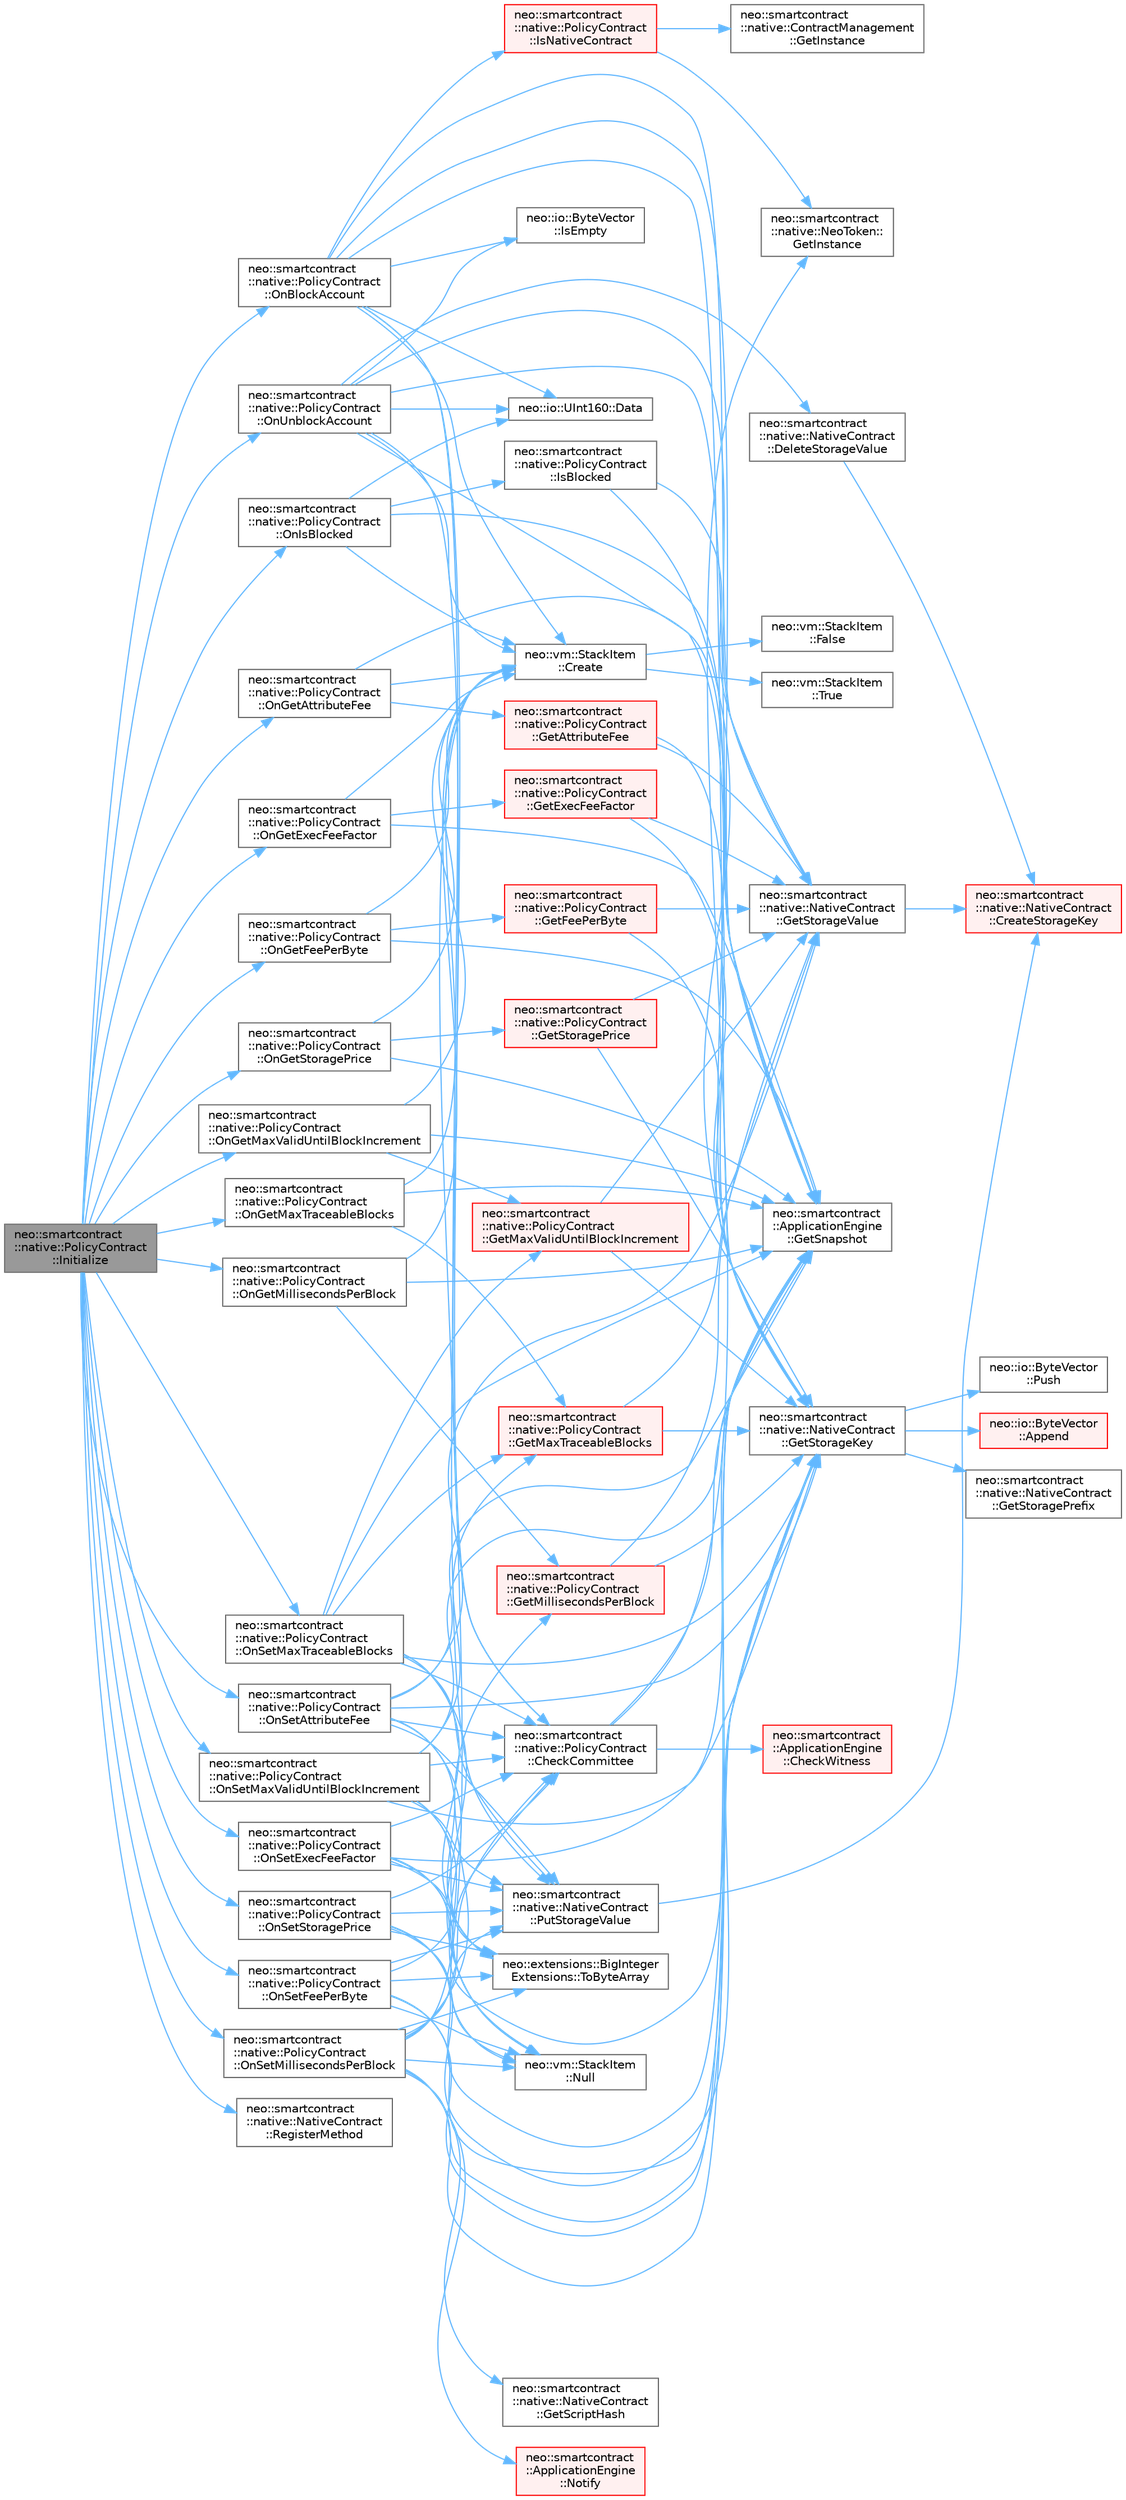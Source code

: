 digraph "neo::smartcontract::native::PolicyContract::Initialize"
{
 // LATEX_PDF_SIZE
  bgcolor="transparent";
  edge [fontname=Helvetica,fontsize=10,labelfontname=Helvetica,labelfontsize=10];
  node [fontname=Helvetica,fontsize=10,shape=box,height=0.2,width=0.4];
  rankdir="LR";
  Node1 [id="Node000001",label="neo::smartcontract\l::native::PolicyContract\l::Initialize",height=0.2,width=0.4,color="gray40", fillcolor="grey60", style="filled", fontcolor="black",tooltip="Initializes the contract."];
  Node1 -> Node2 [id="edge1_Node000001_Node000002",color="steelblue1",style="solid",tooltip=" "];
  Node2 [id="Node000002",label="neo::smartcontract\l::native::PolicyContract\l::OnBlockAccount",height=0.2,width=0.4,color="grey40", fillcolor="white", style="filled",URL="$classneo_1_1smartcontract_1_1native_1_1_policy_contract.html#a912b546ecb9a828fe6c9203e3ff3394f",tooltip="Handles the blockAccount method."];
  Node2 -> Node3 [id="edge2_Node000002_Node000003",color="steelblue1",style="solid",tooltip=" "];
  Node3 [id="Node000003",label="neo::smartcontract\l::native::PolicyContract\l::CheckCommittee",height=0.2,width=0.4,color="grey40", fillcolor="white", style="filled",URL="$classneo_1_1smartcontract_1_1native_1_1_policy_contract.html#aca15cffb7ec8a07449e4a2a5b62e0606",tooltip="Checks if the committee witness is present."];
  Node3 -> Node4 [id="edge3_Node000003_Node000004",color="steelblue1",style="solid",tooltip=" "];
  Node4 [id="Node000004",label="neo::smartcontract\l::ApplicationEngine\l::CheckWitness",height=0.2,width=0.4,color="red", fillcolor="#FFF0F0", style="filled",URL="$classneo_1_1smartcontract_1_1_application_engine.html#a4be82b2a3a2a0e53de3b731ac2418e91",tooltip="Checks if the witness is valid."];
  Node3 -> Node22 [id="edge4_Node000003_Node000022",color="steelblue1",style="solid",tooltip=" "];
  Node22 [id="Node000022",label="neo::smartcontract\l::native::NeoToken::\lGetInstance",height=0.2,width=0.4,color="grey40", fillcolor="white", style="filled",URL="$classneo_1_1smartcontract_1_1native_1_1_neo_token.html#a90cb76fc97b70fbb68bd14545704e463",tooltip="Gets the instance."];
  Node3 -> Node23 [id="edge5_Node000003_Node000023",color="steelblue1",style="solid",tooltip=" "];
  Node23 [id="Node000023",label="neo::smartcontract\l::ApplicationEngine\l::GetSnapshot",height=0.2,width=0.4,color="grey40", fillcolor="white", style="filled",URL="$classneo_1_1smartcontract_1_1_application_engine.html#a4b11ba8a68aa0ac32ba0263c293ff1e4",tooltip="Gets the snapshot."];
  Node2 -> Node24 [id="edge6_Node000002_Node000024",color="steelblue1",style="solid",tooltip=" "];
  Node24 [id="Node000024",label="neo::vm::StackItem\l::Create",height=0.2,width=0.4,color="grey40", fillcolor="white", style="filled",URL="$classneo_1_1vm_1_1_stack_item.html#a1d67a8c02d58d56410378b997c2e7855",tooltip="Creates a primitive stack item."];
  Node24 -> Node25 [id="edge7_Node000024_Node000025",color="steelblue1",style="solid",tooltip=" "];
  Node25 [id="Node000025",label="neo::vm::StackItem\l::False",height=0.2,width=0.4,color="grey40", fillcolor="white", style="filled",URL="$classneo_1_1vm_1_1_stack_item.html#a759c1a70f6481936eb089083a5fa2d4e",tooltip="Gets the false stack item."];
  Node24 -> Node26 [id="edge8_Node000024_Node000026",color="steelblue1",style="solid",tooltip=" "];
  Node26 [id="Node000026",label="neo::vm::StackItem\l::True",height=0.2,width=0.4,color="grey40", fillcolor="white", style="filled",URL="$classneo_1_1vm_1_1_stack_item.html#ac5c88a02b66663d80e61942bb425391c",tooltip="Gets the true stack item."];
  Node2 -> Node27 [id="edge9_Node000002_Node000027",color="steelblue1",style="solid",tooltip=" "];
  Node27 [id="Node000027",label="neo::io::UInt160::Data",height=0.2,width=0.4,color="grey40", fillcolor="white", style="filled",URL="$classneo_1_1io_1_1_u_int160.html#ad3022981ff7dc5b1928972035b8c81e6",tooltip="Gets a pointer to the data."];
  Node2 -> Node23 [id="edge10_Node000002_Node000023",color="steelblue1",style="solid",tooltip=" "];
  Node2 -> Node28 [id="edge11_Node000002_Node000028",color="steelblue1",style="solid",tooltip=" "];
  Node28 [id="Node000028",label="neo::smartcontract\l::native::NativeContract\l::GetStorageKey",height=0.2,width=0.4,color="grey40", fillcolor="white", style="filled",URL="$classneo_1_1smartcontract_1_1native_1_1_native_contract.html#aaa080efcc4d7deced7aded7bb968cd9c",tooltip="Gets the storage key."];
  Node28 -> Node16 [id="edge12_Node000028_Node000016",color="steelblue1",style="solid",tooltip=" "];
  Node16 [id="Node000016",label="neo::io::ByteVector\l::Append",height=0.2,width=0.4,color="red", fillcolor="#FFF0F0", style="filled",URL="$classneo_1_1io_1_1_byte_vector.html#a08fe2080218bc11daedc416387e6f37e",tooltip="Appends data to the ByteVector."];
  Node28 -> Node29 [id="edge13_Node000028_Node000029",color="steelblue1",style="solid",tooltip=" "];
  Node29 [id="Node000029",label="neo::smartcontract\l::native::NativeContract\l::GetStoragePrefix",height=0.2,width=0.4,color="grey40", fillcolor="white", style="filled",URL="$classneo_1_1smartcontract_1_1native_1_1_native_contract.html#a6d9998fc6c7dbedcc447f403fddb6d08",tooltip="Gets the storage prefix."];
  Node28 -> Node19 [id="edge14_Node000028_Node000019",color="steelblue1",style="solid",tooltip=" "];
  Node19 [id="Node000019",label="neo::io::ByteVector\l::Push",height=0.2,width=0.4,color="grey40", fillcolor="white", style="filled",URL="$classneo_1_1io_1_1_byte_vector.html#a57eb840afcbc9cd7b784081f9f546dab",tooltip="Pushes a byte to the end of the ByteVector."];
  Node2 -> Node30 [id="edge15_Node000002_Node000030",color="steelblue1",style="solid",tooltip=" "];
  Node30 [id="Node000030",label="neo::smartcontract\l::native::NativeContract\l::GetStorageValue",height=0.2,width=0.4,color="grey40", fillcolor="white", style="filled",URL="$classneo_1_1smartcontract_1_1native_1_1_native_contract.html#aa8eed221a7bf2bce103f7e1fef187e6c",tooltip="Gets the storage value."];
  Node30 -> Node31 [id="edge16_Node000030_Node000031",color="steelblue1",style="solid",tooltip=" "];
  Node31 [id="Node000031",label="neo::smartcontract\l::native::NativeContract\l::CreateStorageKey",height=0.2,width=0.4,color="red", fillcolor="#FFF0F0", style="filled",URL="$classneo_1_1smartcontract_1_1native_1_1_native_contract.html#a5a9ec24cc4c1584fb00fdf32f614dbd8",tooltip="Creates a storage key with the specified prefix."];
  Node2 -> Node35 [id="edge17_Node000002_Node000035",color="steelblue1",style="solid",tooltip=" "];
  Node35 [id="Node000035",label="neo::io::ByteVector\l::IsEmpty",height=0.2,width=0.4,color="grey40", fillcolor="white", style="filled",URL="$classneo_1_1io_1_1_byte_vector.html#ad7fd9d0c089e7f2c3c930489ebee1528",tooltip="Checks if the ByteVector is empty."];
  Node2 -> Node36 [id="edge18_Node000002_Node000036",color="steelblue1",style="solid",tooltip=" "];
  Node36 [id="Node000036",label="neo::smartcontract\l::native::PolicyContract\l::IsNativeContract",height=0.2,width=0.4,color="red", fillcolor="#FFF0F0", style="filled",URL="$classneo_1_1smartcontract_1_1native_1_1_policy_contract.html#aa501d73f65ab154da2fb7b08bd813fb4",tooltip="Checks if the given script hash belongs to a native contract."];
  Node36 -> Node37 [id="edge19_Node000036_Node000037",color="steelblue1",style="solid",tooltip=" "];
  Node37 [id="Node000037",label="neo::smartcontract\l::native::ContractManagement\l::GetInstance",height=0.2,width=0.4,color="grey40", fillcolor="white", style="filled",URL="$classneo_1_1smartcontract_1_1native_1_1_contract_management.html#a3a6a33bfaa5763d7888d6be182f2ca72",tooltip="Gets the instance."];
  Node36 -> Node22 [id="edge20_Node000036_Node000022",color="steelblue1",style="solid",tooltip=" "];
  Node2 -> Node45 [id="edge21_Node000002_Node000045",color="steelblue1",style="solid",tooltip=" "];
  Node45 [id="Node000045",label="neo::smartcontract\l::native::NativeContract\l::PutStorageValue",height=0.2,width=0.4,color="grey40", fillcolor="white", style="filled",URL="$classneo_1_1smartcontract_1_1native_1_1_native_contract.html#a88e6f4aa548d073c5740d1eb0f59f91e",tooltip="Puts the storage value."];
  Node45 -> Node31 [id="edge22_Node000045_Node000031",color="steelblue1",style="solid",tooltip=" "];
  Node1 -> Node46 [id="edge23_Node000001_Node000046",color="steelblue1",style="solid",tooltip=" "];
  Node46 [id="Node000046",label="neo::smartcontract\l::native::PolicyContract\l::OnGetAttributeFee",height=0.2,width=0.4,color="grey40", fillcolor="white", style="filled",URL="$classneo_1_1smartcontract_1_1native_1_1_policy_contract.html#a6738015e5dae23c69063b70e7a8725ed",tooltip="Handles the getAttributeFee method."];
  Node46 -> Node24 [id="edge24_Node000046_Node000024",color="steelblue1",style="solid",tooltip=" "];
  Node46 -> Node47 [id="edge25_Node000046_Node000047",color="steelblue1",style="solid",tooltip=" "];
  Node47 [id="Node000047",label="neo::smartcontract\l::native::PolicyContract\l::GetAttributeFee",height=0.2,width=0.4,color="red", fillcolor="#FFF0F0", style="filled",URL="$classneo_1_1smartcontract_1_1native_1_1_policy_contract.html#a93d1a8664fb96c3ca5b17b4199e3da97",tooltip="Gets the attribute fee."];
  Node47 -> Node28 [id="edge26_Node000047_Node000028",color="steelblue1",style="solid",tooltip=" "];
  Node47 -> Node30 [id="edge27_Node000047_Node000030",color="steelblue1",style="solid",tooltip=" "];
  Node46 -> Node23 [id="edge28_Node000046_Node000023",color="steelblue1",style="solid",tooltip=" "];
  Node1 -> Node55 [id="edge29_Node000001_Node000055",color="steelblue1",style="solid",tooltip=" "];
  Node55 [id="Node000055",label="neo::smartcontract\l::native::PolicyContract\l::OnGetExecFeeFactor",height=0.2,width=0.4,color="grey40", fillcolor="white", style="filled",URL="$classneo_1_1smartcontract_1_1native_1_1_policy_contract.html#a77406328b2b05e13bdd1dd7ed926070f",tooltip="Handles the getExecFeeFactor method."];
  Node55 -> Node24 [id="edge30_Node000055_Node000024",color="steelblue1",style="solid",tooltip=" "];
  Node55 -> Node56 [id="edge31_Node000055_Node000056",color="steelblue1",style="solid",tooltip=" "];
  Node56 [id="Node000056",label="neo::smartcontract\l::native::PolicyContract\l::GetExecFeeFactor",height=0.2,width=0.4,color="red", fillcolor="#FFF0F0", style="filled",URL="$classneo_1_1smartcontract_1_1native_1_1_policy_contract.html#a51ff0c03d169108af56549b19ab0e462",tooltip="Gets the execution fee factor. This is a multiplier that can be adjusted by the committee to adjust t..."];
  Node56 -> Node28 [id="edge32_Node000056_Node000028",color="steelblue1",style="solid",tooltip=" "];
  Node56 -> Node30 [id="edge33_Node000056_Node000030",color="steelblue1",style="solid",tooltip=" "];
  Node55 -> Node23 [id="edge34_Node000055_Node000023",color="steelblue1",style="solid",tooltip=" "];
  Node1 -> Node57 [id="edge35_Node000001_Node000057",color="steelblue1",style="solid",tooltip=" "];
  Node57 [id="Node000057",label="neo::smartcontract\l::native::PolicyContract\l::OnGetFeePerByte",height=0.2,width=0.4,color="grey40", fillcolor="white", style="filled",URL="$classneo_1_1smartcontract_1_1native_1_1_policy_contract.html#aee7c28e3475dc966258705e6c734455c",tooltip="Handles the getFeePerByte method."];
  Node57 -> Node24 [id="edge36_Node000057_Node000024",color="steelblue1",style="solid",tooltip=" "];
  Node57 -> Node58 [id="edge37_Node000057_Node000058",color="steelblue1",style="solid",tooltip=" "];
  Node58 [id="Node000058",label="neo::smartcontract\l::native::PolicyContract\l::GetFeePerByte",height=0.2,width=0.4,color="red", fillcolor="#FFF0F0", style="filled",URL="$classneo_1_1smartcontract_1_1native_1_1_policy_contract.html#a26a358e07ab738297657645e1048714a",tooltip="Gets the fee per byte."];
  Node58 -> Node28 [id="edge38_Node000058_Node000028",color="steelblue1",style="solid",tooltip=" "];
  Node58 -> Node30 [id="edge39_Node000058_Node000030",color="steelblue1",style="solid",tooltip=" "];
  Node57 -> Node23 [id="edge40_Node000057_Node000023",color="steelblue1",style="solid",tooltip=" "];
  Node1 -> Node60 [id="edge41_Node000001_Node000060",color="steelblue1",style="solid",tooltip=" "];
  Node60 [id="Node000060",label="neo::smartcontract\l::native::PolicyContract\l::OnGetMaxTraceableBlocks",height=0.2,width=0.4,color="grey40", fillcolor="white", style="filled",URL="$classneo_1_1smartcontract_1_1native_1_1_policy_contract.html#af419198fa06049e059c147490a25ff39",tooltip="Handles the getMaxTraceableBlocks method."];
  Node60 -> Node24 [id="edge42_Node000060_Node000024",color="steelblue1",style="solid",tooltip=" "];
  Node60 -> Node61 [id="edge43_Node000060_Node000061",color="steelblue1",style="solid",tooltip=" "];
  Node61 [id="Node000061",label="neo::smartcontract\l::native::PolicyContract\l::GetMaxTraceableBlocks",height=0.2,width=0.4,color="red", fillcolor="#FFF0F0", style="filled",URL="$classneo_1_1smartcontract_1_1native_1_1_policy_contract.html#a34b17a98ff20b2dc6b31393733e5eaa9",tooltip="Gets the max traceable blocks."];
  Node61 -> Node28 [id="edge44_Node000061_Node000028",color="steelblue1",style="solid",tooltip=" "];
  Node61 -> Node30 [id="edge45_Node000061_Node000030",color="steelblue1",style="solid",tooltip=" "];
  Node60 -> Node23 [id="edge46_Node000060_Node000023",color="steelblue1",style="solid",tooltip=" "];
  Node1 -> Node62 [id="edge47_Node000001_Node000062",color="steelblue1",style="solid",tooltip=" "];
  Node62 [id="Node000062",label="neo::smartcontract\l::native::PolicyContract\l::OnGetMaxValidUntilBlockIncrement",height=0.2,width=0.4,color="grey40", fillcolor="white", style="filled",URL="$classneo_1_1smartcontract_1_1native_1_1_policy_contract.html#a7c1c0231c0b4a834117d6493adc36737",tooltip="Handles the getMaxValidUntilBlockIncrement method."];
  Node62 -> Node24 [id="edge48_Node000062_Node000024",color="steelblue1",style="solid",tooltip=" "];
  Node62 -> Node63 [id="edge49_Node000062_Node000063",color="steelblue1",style="solid",tooltip=" "];
  Node63 [id="Node000063",label="neo::smartcontract\l::native::PolicyContract\l::GetMaxValidUntilBlockIncrement",height=0.2,width=0.4,color="red", fillcolor="#FFF0F0", style="filled",URL="$classneo_1_1smartcontract_1_1native_1_1_policy_contract.html#a82eed1e13678cf97bf8d7dd9d0686372",tooltip="Gets the max valid until block increment."];
  Node63 -> Node28 [id="edge50_Node000063_Node000028",color="steelblue1",style="solid",tooltip=" "];
  Node63 -> Node30 [id="edge51_Node000063_Node000030",color="steelblue1",style="solid",tooltip=" "];
  Node62 -> Node23 [id="edge52_Node000062_Node000023",color="steelblue1",style="solid",tooltip=" "];
  Node1 -> Node64 [id="edge53_Node000001_Node000064",color="steelblue1",style="solid",tooltip=" "];
  Node64 [id="Node000064",label="neo::smartcontract\l::native::PolicyContract\l::OnGetMillisecondsPerBlock",height=0.2,width=0.4,color="grey40", fillcolor="white", style="filled",URL="$classneo_1_1smartcontract_1_1native_1_1_policy_contract.html#a34adbe6f469c88e4f2b003830a19b09e",tooltip="Handles the getMillisecondsPerBlock method."];
  Node64 -> Node24 [id="edge54_Node000064_Node000024",color="steelblue1",style="solid",tooltip=" "];
  Node64 -> Node65 [id="edge55_Node000064_Node000065",color="steelblue1",style="solid",tooltip=" "];
  Node65 [id="Node000065",label="neo::smartcontract\l::native::PolicyContract\l::GetMillisecondsPerBlock",height=0.2,width=0.4,color="red", fillcolor="#FFF0F0", style="filled",URL="$classneo_1_1smartcontract_1_1native_1_1_policy_contract.html#ae5a3067238b25a43ec0f99915585de88",tooltip="Gets the milliseconds per block."];
  Node65 -> Node28 [id="edge56_Node000065_Node000028",color="steelblue1",style="solid",tooltip=" "];
  Node65 -> Node30 [id="edge57_Node000065_Node000030",color="steelblue1",style="solid",tooltip=" "];
  Node64 -> Node23 [id="edge58_Node000064_Node000023",color="steelblue1",style="solid",tooltip=" "];
  Node1 -> Node66 [id="edge59_Node000001_Node000066",color="steelblue1",style="solid",tooltip=" "];
  Node66 [id="Node000066",label="neo::smartcontract\l::native::PolicyContract\l::OnGetStoragePrice",height=0.2,width=0.4,color="grey40", fillcolor="white", style="filled",URL="$classneo_1_1smartcontract_1_1native_1_1_policy_contract.html#a1b3ab139977cad414ebc7058ed8efff1",tooltip="Handles the getStoragePrice method."];
  Node66 -> Node24 [id="edge60_Node000066_Node000024",color="steelblue1",style="solid",tooltip=" "];
  Node66 -> Node23 [id="edge61_Node000066_Node000023",color="steelblue1",style="solid",tooltip=" "];
  Node66 -> Node67 [id="edge62_Node000066_Node000067",color="steelblue1",style="solid",tooltip=" "];
  Node67 [id="Node000067",label="neo::smartcontract\l::native::PolicyContract\l::GetStoragePrice",height=0.2,width=0.4,color="red", fillcolor="#FFF0F0", style="filled",URL="$classneo_1_1smartcontract_1_1native_1_1_policy_contract.html#a8f635fb6738c121c37e34c54a72d7141",tooltip="Gets the storage price."];
  Node67 -> Node28 [id="edge63_Node000067_Node000028",color="steelblue1",style="solid",tooltip=" "];
  Node67 -> Node30 [id="edge64_Node000067_Node000030",color="steelblue1",style="solid",tooltip=" "];
  Node1 -> Node68 [id="edge65_Node000001_Node000068",color="steelblue1",style="solid",tooltip=" "];
  Node68 [id="Node000068",label="neo::smartcontract\l::native::PolicyContract\l::OnIsBlocked",height=0.2,width=0.4,color="grey40", fillcolor="white", style="filled",URL="$classneo_1_1smartcontract_1_1native_1_1_policy_contract.html#a383f8196e1a3e0d8ec8c3598940cef25",tooltip="Handles the isBlocked method."];
  Node68 -> Node24 [id="edge66_Node000068_Node000024",color="steelblue1",style="solid",tooltip=" "];
  Node68 -> Node27 [id="edge67_Node000068_Node000027",color="steelblue1",style="solid",tooltip=" "];
  Node68 -> Node23 [id="edge68_Node000068_Node000023",color="steelblue1",style="solid",tooltip=" "];
  Node68 -> Node69 [id="edge69_Node000068_Node000069",color="steelblue1",style="solid",tooltip=" "];
  Node69 [id="Node000069",label="neo::smartcontract\l::native::PolicyContract\l::IsBlocked",height=0.2,width=0.4,color="grey40", fillcolor="white", style="filled",URL="$classneo_1_1smartcontract_1_1native_1_1_policy_contract.html#a5316adc64ee99161efd4474fa7e0c5e2",tooltip="Checks if an account is blocked."];
  Node69 -> Node28 [id="edge70_Node000069_Node000028",color="steelblue1",style="solid",tooltip=" "];
  Node69 -> Node30 [id="edge71_Node000069_Node000030",color="steelblue1",style="solid",tooltip=" "];
  Node1 -> Node70 [id="edge72_Node000001_Node000070",color="steelblue1",style="solid",tooltip=" "];
  Node70 [id="Node000070",label="neo::smartcontract\l::native::PolicyContract\l::OnSetAttributeFee",height=0.2,width=0.4,color="grey40", fillcolor="white", style="filled",URL="$classneo_1_1smartcontract_1_1native_1_1_policy_contract.html#a8056ea3717fa05a8a31ce8e2f55a7c3e",tooltip="Handles the setAttributeFee method."];
  Node70 -> Node3 [id="edge73_Node000070_Node000003",color="steelblue1",style="solid",tooltip=" "];
  Node70 -> Node23 [id="edge74_Node000070_Node000023",color="steelblue1",style="solid",tooltip=" "];
  Node70 -> Node28 [id="edge75_Node000070_Node000028",color="steelblue1",style="solid",tooltip=" "];
  Node70 -> Node30 [id="edge76_Node000070_Node000030",color="steelblue1",style="solid",tooltip=" "];
  Node70 -> Node71 [id="edge77_Node000070_Node000071",color="steelblue1",style="solid",tooltip=" "];
  Node71 [id="Node000071",label="neo::vm::StackItem\l::Null",height=0.2,width=0.4,color="grey40", fillcolor="white", style="filled",URL="$classneo_1_1vm_1_1_stack_item.html#ae8449cc5805f5135af34bfe230aa4c7e",tooltip="Gets the null stack item."];
  Node70 -> Node45 [id="edge78_Node000070_Node000045",color="steelblue1",style="solid",tooltip=" "];
  Node70 -> Node72 [id="edge79_Node000070_Node000072",color="steelblue1",style="solid",tooltip=" "];
  Node72 [id="Node000072",label="neo::extensions::BigInteger\lExtensions::ToByteArray",height=0.2,width=0.4,color="grey40", fillcolor="white", style="filled",URL="$classneo_1_1extensions_1_1_big_integer_extensions.html#acb5e841108ee6bf7835c14d132c16db3",tooltip="Convert BigInteger to byte array."];
  Node1 -> Node73 [id="edge80_Node000001_Node000073",color="steelblue1",style="solid",tooltip=" "];
  Node73 [id="Node000073",label="neo::smartcontract\l::native::PolicyContract\l::OnSetExecFeeFactor",height=0.2,width=0.4,color="grey40", fillcolor="white", style="filled",URL="$classneo_1_1smartcontract_1_1native_1_1_policy_contract.html#af46c8cbd26cbf351473ca7e67beba463",tooltip="Handles the setExecFeeFactor method."];
  Node73 -> Node3 [id="edge81_Node000073_Node000003",color="steelblue1",style="solid",tooltip=" "];
  Node73 -> Node23 [id="edge82_Node000073_Node000023",color="steelblue1",style="solid",tooltip=" "];
  Node73 -> Node28 [id="edge83_Node000073_Node000028",color="steelblue1",style="solid",tooltip=" "];
  Node73 -> Node71 [id="edge84_Node000073_Node000071",color="steelblue1",style="solid",tooltip=" "];
  Node73 -> Node45 [id="edge85_Node000073_Node000045",color="steelblue1",style="solid",tooltip=" "];
  Node73 -> Node72 [id="edge86_Node000073_Node000072",color="steelblue1",style="solid",tooltip=" "];
  Node1 -> Node74 [id="edge87_Node000001_Node000074",color="steelblue1",style="solid",tooltip=" "];
  Node74 [id="Node000074",label="neo::smartcontract\l::native::PolicyContract\l::OnSetFeePerByte",height=0.2,width=0.4,color="grey40", fillcolor="white", style="filled",URL="$classneo_1_1smartcontract_1_1native_1_1_policy_contract.html#a191e7762db96747d39bd1b0afee4ca58",tooltip="Handles the setFeePerByte method."];
  Node74 -> Node3 [id="edge88_Node000074_Node000003",color="steelblue1",style="solid",tooltip=" "];
  Node74 -> Node23 [id="edge89_Node000074_Node000023",color="steelblue1",style="solid",tooltip=" "];
  Node74 -> Node28 [id="edge90_Node000074_Node000028",color="steelblue1",style="solid",tooltip=" "];
  Node74 -> Node71 [id="edge91_Node000074_Node000071",color="steelblue1",style="solid",tooltip=" "];
  Node74 -> Node45 [id="edge92_Node000074_Node000045",color="steelblue1",style="solid",tooltip=" "];
  Node74 -> Node72 [id="edge93_Node000074_Node000072",color="steelblue1",style="solid",tooltip=" "];
  Node1 -> Node75 [id="edge94_Node000001_Node000075",color="steelblue1",style="solid",tooltip=" "];
  Node75 [id="Node000075",label="neo::smartcontract\l::native::PolicyContract\l::OnSetMaxTraceableBlocks",height=0.2,width=0.4,color="grey40", fillcolor="white", style="filled",URL="$classneo_1_1smartcontract_1_1native_1_1_policy_contract.html#a60c0990315242c44fc2e7404faca4f12",tooltip="Handles the setMaxTraceableBlocks method."];
  Node75 -> Node3 [id="edge95_Node000075_Node000003",color="steelblue1",style="solid",tooltip=" "];
  Node75 -> Node61 [id="edge96_Node000075_Node000061",color="steelblue1",style="solid",tooltip=" "];
  Node75 -> Node63 [id="edge97_Node000075_Node000063",color="steelblue1",style="solid",tooltip=" "];
  Node75 -> Node23 [id="edge98_Node000075_Node000023",color="steelblue1",style="solid",tooltip=" "];
  Node75 -> Node28 [id="edge99_Node000075_Node000028",color="steelblue1",style="solid",tooltip=" "];
  Node75 -> Node71 [id="edge100_Node000075_Node000071",color="steelblue1",style="solid",tooltip=" "];
  Node75 -> Node45 [id="edge101_Node000075_Node000045",color="steelblue1",style="solid",tooltip=" "];
  Node75 -> Node72 [id="edge102_Node000075_Node000072",color="steelblue1",style="solid",tooltip=" "];
  Node1 -> Node76 [id="edge103_Node000001_Node000076",color="steelblue1",style="solid",tooltip=" "];
  Node76 [id="Node000076",label="neo::smartcontract\l::native::PolicyContract\l::OnSetMaxValidUntilBlockIncrement",height=0.2,width=0.4,color="grey40", fillcolor="white", style="filled",URL="$classneo_1_1smartcontract_1_1native_1_1_policy_contract.html#a5f8d853ba89572ac41db72fe6b425b6c",tooltip="Handles the setMaxValidUntilBlockIncrement method."];
  Node76 -> Node3 [id="edge104_Node000076_Node000003",color="steelblue1",style="solid",tooltip=" "];
  Node76 -> Node61 [id="edge105_Node000076_Node000061",color="steelblue1",style="solid",tooltip=" "];
  Node76 -> Node23 [id="edge106_Node000076_Node000023",color="steelblue1",style="solid",tooltip=" "];
  Node76 -> Node28 [id="edge107_Node000076_Node000028",color="steelblue1",style="solid",tooltip=" "];
  Node76 -> Node71 [id="edge108_Node000076_Node000071",color="steelblue1",style="solid",tooltip=" "];
  Node76 -> Node45 [id="edge109_Node000076_Node000045",color="steelblue1",style="solid",tooltip=" "];
  Node76 -> Node72 [id="edge110_Node000076_Node000072",color="steelblue1",style="solid",tooltip=" "];
  Node1 -> Node77 [id="edge111_Node000001_Node000077",color="steelblue1",style="solid",tooltip=" "];
  Node77 [id="Node000077",label="neo::smartcontract\l::native::PolicyContract\l::OnSetMillisecondsPerBlock",height=0.2,width=0.4,color="grey40", fillcolor="white", style="filled",URL="$classneo_1_1smartcontract_1_1native_1_1_policy_contract.html#a35a58ec19dd6bf30c940b95c3e657ca0",tooltip="Handles the setMillisecondsPerBlock method."];
  Node77 -> Node3 [id="edge112_Node000077_Node000003",color="steelblue1",style="solid",tooltip=" "];
  Node77 -> Node24 [id="edge113_Node000077_Node000024",color="steelblue1",style="solid",tooltip=" "];
  Node77 -> Node65 [id="edge114_Node000077_Node000065",color="steelblue1",style="solid",tooltip=" "];
  Node77 -> Node78 [id="edge115_Node000077_Node000078",color="steelblue1",style="solid",tooltip=" "];
  Node78 [id="Node000078",label="neo::smartcontract\l::native::NativeContract\l::GetScriptHash",height=0.2,width=0.4,color="grey40", fillcolor="white", style="filled",URL="$classneo_1_1smartcontract_1_1native_1_1_native_contract.html#adee5386515d940f614d7f680b5d0edb7",tooltip="Gets the script hash."];
  Node77 -> Node23 [id="edge116_Node000077_Node000023",color="steelblue1",style="solid",tooltip=" "];
  Node77 -> Node28 [id="edge117_Node000077_Node000028",color="steelblue1",style="solid",tooltip=" "];
  Node77 -> Node79 [id="edge118_Node000077_Node000079",color="steelblue1",style="solid",tooltip=" "];
  Node79 [id="Node000079",label="neo::smartcontract\l::ApplicationEngine\l::Notify",height=0.2,width=0.4,color="red", fillcolor="#FFF0F0", style="filled",URL="$classneo_1_1smartcontract_1_1_application_engine.html#a7136e17e64bb12f9ab0ab3f3588b0339",tooltip="Notifies an event."];
  Node77 -> Node71 [id="edge119_Node000077_Node000071",color="steelblue1",style="solid",tooltip=" "];
  Node77 -> Node45 [id="edge120_Node000077_Node000045",color="steelblue1",style="solid",tooltip=" "];
  Node77 -> Node72 [id="edge121_Node000077_Node000072",color="steelblue1",style="solid",tooltip=" "];
  Node1 -> Node81 [id="edge122_Node000001_Node000081",color="steelblue1",style="solid",tooltip=" "];
  Node81 [id="Node000081",label="neo::smartcontract\l::native::PolicyContract\l::OnSetStoragePrice",height=0.2,width=0.4,color="grey40", fillcolor="white", style="filled",URL="$classneo_1_1smartcontract_1_1native_1_1_policy_contract.html#a646f2055aecc49c63a292656af32094b",tooltip="Handles the setStoragePrice method."];
  Node81 -> Node3 [id="edge123_Node000081_Node000003",color="steelblue1",style="solid",tooltip=" "];
  Node81 -> Node23 [id="edge124_Node000081_Node000023",color="steelblue1",style="solid",tooltip=" "];
  Node81 -> Node28 [id="edge125_Node000081_Node000028",color="steelblue1",style="solid",tooltip=" "];
  Node81 -> Node71 [id="edge126_Node000081_Node000071",color="steelblue1",style="solid",tooltip=" "];
  Node81 -> Node45 [id="edge127_Node000081_Node000045",color="steelblue1",style="solid",tooltip=" "];
  Node81 -> Node72 [id="edge128_Node000081_Node000072",color="steelblue1",style="solid",tooltip=" "];
  Node1 -> Node82 [id="edge129_Node000001_Node000082",color="steelblue1",style="solid",tooltip=" "];
  Node82 [id="Node000082",label="neo::smartcontract\l::native::PolicyContract\l::OnUnblockAccount",height=0.2,width=0.4,color="grey40", fillcolor="white", style="filled",URL="$classneo_1_1smartcontract_1_1native_1_1_policy_contract.html#a30eee4ff14295297f4a6659b345138b1",tooltip="Handles the unblockAccount method."];
  Node82 -> Node3 [id="edge130_Node000082_Node000003",color="steelblue1",style="solid",tooltip=" "];
  Node82 -> Node24 [id="edge131_Node000082_Node000024",color="steelblue1",style="solid",tooltip=" "];
  Node82 -> Node27 [id="edge132_Node000082_Node000027",color="steelblue1",style="solid",tooltip=" "];
  Node82 -> Node83 [id="edge133_Node000082_Node000083",color="steelblue1",style="solid",tooltip=" "];
  Node83 [id="Node000083",label="neo::smartcontract\l::native::NativeContract\l::DeleteStorageValue",height=0.2,width=0.4,color="grey40", fillcolor="white", style="filled",URL="$classneo_1_1smartcontract_1_1native_1_1_native_contract.html#a041e040e9fbf45d8d8ba9c0dcf87afe4",tooltip="Deletes the storage value."];
  Node83 -> Node31 [id="edge134_Node000083_Node000031",color="steelblue1",style="solid",tooltip=" "];
  Node82 -> Node23 [id="edge135_Node000082_Node000023",color="steelblue1",style="solid",tooltip=" "];
  Node82 -> Node28 [id="edge136_Node000082_Node000028",color="steelblue1",style="solid",tooltip=" "];
  Node82 -> Node30 [id="edge137_Node000082_Node000030",color="steelblue1",style="solid",tooltip=" "];
  Node82 -> Node35 [id="edge138_Node000082_Node000035",color="steelblue1",style="solid",tooltip=" "];
  Node1 -> Node84 [id="edge139_Node000001_Node000084",color="steelblue1",style="solid",tooltip=" "];
  Node84 [id="Node000084",label="neo::smartcontract\l::native::NativeContract\l::RegisterMethod",height=0.2,width=0.4,color="grey40", fillcolor="white", style="filled",URL="$classneo_1_1smartcontract_1_1native_1_1_native_contract.html#a26af9bcd266b59f910293081ef334993",tooltip="Registers a method."];
}
